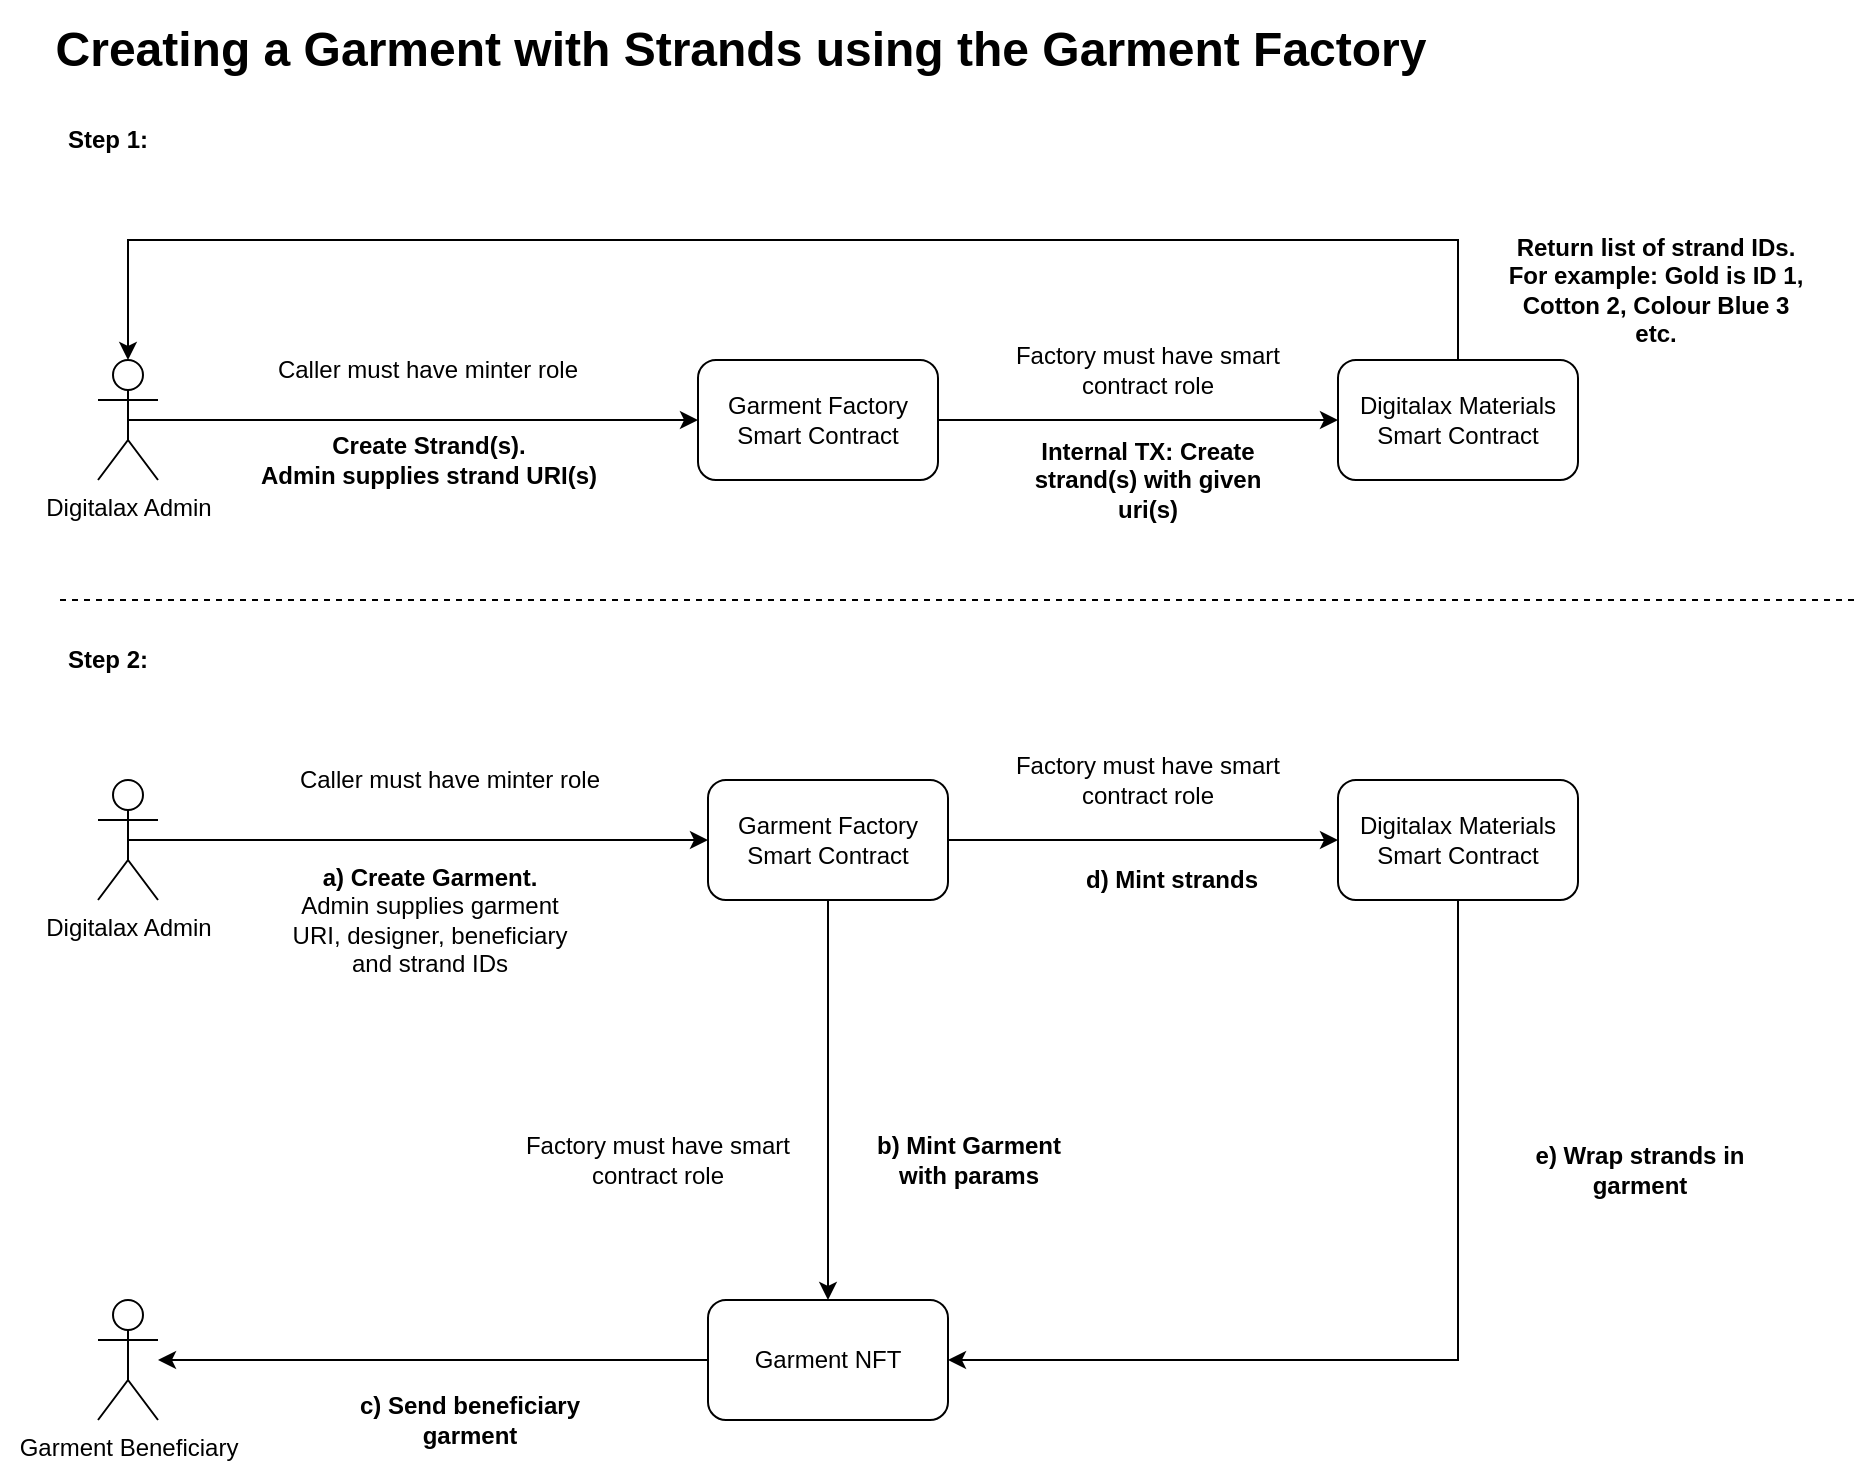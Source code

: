 <mxfile version="13.7.8" type="device"><diagram id="OTNvJ19EG3911doT3ZV4" name="Page-1"><mxGraphModel dx="1298" dy="754" grid="1" gridSize="10" guides="1" tooltips="1" connect="1" arrows="1" fold="1" page="1" pageScale="1" pageWidth="827" pageHeight="1169" math="0" shadow="0"><root><mxCell id="0"/><mxCell id="1" parent="0"/><mxCell id="_JQaatAqD7Fod4-l7G0W-2" value="Creating a Garment with Strands using the Garment Factory" style="text;strokeColor=none;fillColor=none;html=1;fontSize=24;fontStyle=1;verticalAlign=middle;align=center;" vertex="1" parent="1"><mxGeometry y="70" width="740" height="50" as="geometry"/></mxCell><mxCell id="_JQaatAqD7Fod4-l7G0W-6" style="edgeStyle=orthogonalEdgeStyle;rounded=0;orthogonalLoop=1;jettySize=auto;html=1;exitX=0.5;exitY=0.5;exitDx=0;exitDy=0;exitPerimeter=0;" edge="1" parent="1" source="_JQaatAqD7Fod4-l7G0W-3" target="_JQaatAqD7Fod4-l7G0W-4"><mxGeometry relative="1" as="geometry"/></mxCell><mxCell id="_JQaatAqD7Fod4-l7G0W-3" value="Digitalax Admin" style="shape=umlActor;verticalLabelPosition=bottom;verticalAlign=top;html=1;outlineConnect=0;" vertex="1" parent="1"><mxGeometry x="49" y="250" width="30" height="60" as="geometry"/></mxCell><mxCell id="_JQaatAqD7Fod4-l7G0W-9" style="edgeStyle=orthogonalEdgeStyle;rounded=0;orthogonalLoop=1;jettySize=auto;html=1;exitX=1;exitY=0.5;exitDx=0;exitDy=0;" edge="1" parent="1" source="_JQaatAqD7Fod4-l7G0W-4" target="_JQaatAqD7Fod4-l7G0W-8"><mxGeometry relative="1" as="geometry"/></mxCell><mxCell id="_JQaatAqD7Fod4-l7G0W-4" value="Garment Factory Smart Contract" style="rounded=1;whiteSpace=wrap;html=1;" vertex="1" parent="1"><mxGeometry x="349" y="250" width="120" height="60" as="geometry"/></mxCell><mxCell id="_JQaatAqD7Fod4-l7G0W-5" value="&lt;b&gt;Step 1:&lt;/b&gt;" style="text;html=1;strokeColor=none;fillColor=none;align=center;verticalAlign=middle;whiteSpace=wrap;rounded=0;" vertex="1" parent="1"><mxGeometry x="29" y="130" width="50" height="20" as="geometry"/></mxCell><mxCell id="_JQaatAqD7Fod4-l7G0W-7" value="&lt;b&gt;Create Strand(s).&lt;br&gt;Admin supplies strand URI(s)&lt;/b&gt;" style="text;html=1;align=center;verticalAlign=middle;resizable=0;points=[];autosize=1;" vertex="1" parent="1"><mxGeometry x="124" y="285" width="180" height="30" as="geometry"/></mxCell><mxCell id="_JQaatAqD7Fod4-l7G0W-15" style="edgeStyle=orthogonalEdgeStyle;rounded=0;orthogonalLoop=1;jettySize=auto;html=1;exitX=0.5;exitY=0;exitDx=0;exitDy=0;entryX=0.5;entryY=0;entryDx=0;entryDy=0;entryPerimeter=0;" edge="1" parent="1" source="_JQaatAqD7Fod4-l7G0W-8" target="_JQaatAqD7Fod4-l7G0W-3"><mxGeometry relative="1" as="geometry"><Array as="points"><mxPoint x="729" y="190"/><mxPoint x="64" y="190"/></Array></mxGeometry></mxCell><mxCell id="_JQaatAqD7Fod4-l7G0W-8" value="Digitalax Materials Smart Contract" style="rounded=1;whiteSpace=wrap;html=1;" vertex="1" parent="1"><mxGeometry x="669" y="250" width="120" height="60" as="geometry"/></mxCell><mxCell id="_JQaatAqD7Fod4-l7G0W-12" value="&lt;b&gt;Internal TX: Create strand(s) with given uri(s)&lt;/b&gt;" style="text;html=1;strokeColor=none;fillColor=none;align=center;verticalAlign=middle;whiteSpace=wrap;rounded=0;" vertex="1" parent="1"><mxGeometry x="509" y="285" width="130" height="50" as="geometry"/></mxCell><mxCell id="_JQaatAqD7Fod4-l7G0W-13" value="Caller must have minter role" style="text;html=1;strokeColor=none;fillColor=none;align=center;verticalAlign=middle;whiteSpace=wrap;rounded=0;" vertex="1" parent="1"><mxGeometry x="129" y="225" width="170" height="60" as="geometry"/></mxCell><mxCell id="_JQaatAqD7Fod4-l7G0W-14" value="Factory must have smart contract role" style="text;html=1;strokeColor=none;fillColor=none;align=center;verticalAlign=middle;whiteSpace=wrap;rounded=0;" vertex="1" parent="1"><mxGeometry x="489" y="225" width="170" height="60" as="geometry"/></mxCell><mxCell id="_JQaatAqD7Fod4-l7G0W-16" value="&lt;b&gt;Return list of strand IDs. For example: Gold is ID 1, Cotton 2, Colour Blue 3 etc.&lt;/b&gt;" style="text;html=1;strokeColor=none;fillColor=none;align=center;verticalAlign=middle;whiteSpace=wrap;rounded=0;" vertex="1" parent="1"><mxGeometry x="750" y="190" width="156" height="50" as="geometry"/></mxCell><mxCell id="_JQaatAqD7Fod4-l7G0W-17" value="&lt;b&gt;Step 2:&lt;/b&gt;" style="text;html=1;strokeColor=none;fillColor=none;align=center;verticalAlign=middle;whiteSpace=wrap;rounded=0;" vertex="1" parent="1"><mxGeometry x="29" y="390" width="50" height="20" as="geometry"/></mxCell><mxCell id="_JQaatAqD7Fod4-l7G0W-18" value="" style="endArrow=none;dashed=1;html=1;" edge="1" parent="1"><mxGeometry width="50" height="50" relative="1" as="geometry"><mxPoint x="30" y="370" as="sourcePoint"/><mxPoint x="930" y="370" as="targetPoint"/></mxGeometry></mxCell><mxCell id="_JQaatAqD7Fod4-l7G0W-21" style="edgeStyle=orthogonalEdgeStyle;rounded=0;orthogonalLoop=1;jettySize=auto;html=1;exitX=0.5;exitY=0.5;exitDx=0;exitDy=0;exitPerimeter=0;entryX=0;entryY=0.5;entryDx=0;entryDy=0;" edge="1" parent="1" source="_JQaatAqD7Fod4-l7G0W-19" target="_JQaatAqD7Fod4-l7G0W-20"><mxGeometry relative="1" as="geometry"/></mxCell><mxCell id="_JQaatAqD7Fod4-l7G0W-19" value="Digitalax Admin" style="shape=umlActor;verticalLabelPosition=bottom;verticalAlign=top;html=1;outlineConnect=0;" vertex="1" parent="1"><mxGeometry x="49" y="460" width="30" height="60" as="geometry"/></mxCell><mxCell id="_JQaatAqD7Fod4-l7G0W-25" style="edgeStyle=orthogonalEdgeStyle;rounded=0;orthogonalLoop=1;jettySize=auto;html=1;exitX=0.5;exitY=1;exitDx=0;exitDy=0;entryX=0.5;entryY=0;entryDx=0;entryDy=0;" edge="1" parent="1" source="_JQaatAqD7Fod4-l7G0W-20" target="_JQaatAqD7Fod4-l7G0W-23"><mxGeometry relative="1" as="geometry"/></mxCell><mxCell id="_JQaatAqD7Fod4-l7G0W-30" style="edgeStyle=orthogonalEdgeStyle;rounded=0;orthogonalLoop=1;jettySize=auto;html=1;exitX=1;exitY=0.5;exitDx=0;exitDy=0;entryX=0;entryY=0.5;entryDx=0;entryDy=0;" edge="1" parent="1" source="_JQaatAqD7Fod4-l7G0W-20" target="_JQaatAqD7Fod4-l7G0W-24"><mxGeometry relative="1" as="geometry"/></mxCell><mxCell id="_JQaatAqD7Fod4-l7G0W-20" value="Garment Factory Smart Contract" style="rounded=1;whiteSpace=wrap;html=1;" vertex="1" parent="1"><mxGeometry x="354" y="460" width="120" height="60" as="geometry"/></mxCell><mxCell id="_JQaatAqD7Fod4-l7G0W-22" value="&lt;b&gt;a) Create Garment.&lt;/b&gt;&lt;br&gt;Admin supplies garment URI, designer, beneficiary and strand IDs" style="text;html=1;strokeColor=none;fillColor=none;align=center;verticalAlign=middle;whiteSpace=wrap;rounded=0;" vertex="1" parent="1"><mxGeometry x="140" y="500" width="150" height="60" as="geometry"/></mxCell><mxCell id="_JQaatAqD7Fod4-l7G0W-28" style="edgeStyle=orthogonalEdgeStyle;rounded=0;orthogonalLoop=1;jettySize=auto;html=1;exitX=0;exitY=0.5;exitDx=0;exitDy=0;" edge="1" parent="1" source="_JQaatAqD7Fod4-l7G0W-23" target="_JQaatAqD7Fod4-l7G0W-27"><mxGeometry relative="1" as="geometry"/></mxCell><mxCell id="_JQaatAqD7Fod4-l7G0W-23" value="Garment NFT" style="rounded=1;whiteSpace=wrap;html=1;" vertex="1" parent="1"><mxGeometry x="354" y="720" width="120" height="60" as="geometry"/></mxCell><mxCell id="_JQaatAqD7Fod4-l7G0W-32" style="edgeStyle=orthogonalEdgeStyle;rounded=0;orthogonalLoop=1;jettySize=auto;html=1;exitX=0.5;exitY=1;exitDx=0;exitDy=0;entryX=1;entryY=0.5;entryDx=0;entryDy=0;" edge="1" parent="1" source="_JQaatAqD7Fod4-l7G0W-24" target="_JQaatAqD7Fod4-l7G0W-23"><mxGeometry relative="1" as="geometry"/></mxCell><mxCell id="_JQaatAqD7Fod4-l7G0W-24" value="Digitalax Materials Smart Contract" style="rounded=1;whiteSpace=wrap;html=1;" vertex="1" parent="1"><mxGeometry x="669" y="460" width="120" height="60" as="geometry"/></mxCell><mxCell id="_JQaatAqD7Fod4-l7G0W-26" value="&lt;b&gt;b) Mint Garment with params&lt;/b&gt;" style="text;html=1;strokeColor=none;fillColor=none;align=center;verticalAlign=middle;whiteSpace=wrap;rounded=0;" vertex="1" parent="1"><mxGeometry x="429" y="620" width="111" height="60" as="geometry"/></mxCell><mxCell id="_JQaatAqD7Fod4-l7G0W-27" value="Garment Beneficiary" style="shape=umlActor;verticalLabelPosition=bottom;verticalAlign=top;html=1;outlineConnect=0;" vertex="1" parent="1"><mxGeometry x="49" y="720" width="30" height="60" as="geometry"/></mxCell><mxCell id="_JQaatAqD7Fod4-l7G0W-29" value="&lt;b&gt;c) Send beneficiary garment&lt;/b&gt;" style="text;html=1;strokeColor=none;fillColor=none;align=center;verticalAlign=middle;whiteSpace=wrap;rounded=0;" vertex="1" parent="1"><mxGeometry x="160" y="760" width="150" height="40" as="geometry"/></mxCell><mxCell id="_JQaatAqD7Fod4-l7G0W-31" value="&lt;b&gt;d) Mint strands&lt;/b&gt;" style="text;html=1;strokeColor=none;fillColor=none;align=center;verticalAlign=middle;whiteSpace=wrap;rounded=0;" vertex="1" parent="1"><mxGeometry x="533" y="500" width="106" height="20" as="geometry"/></mxCell><mxCell id="_JQaatAqD7Fod4-l7G0W-33" value="&lt;b&gt;e) Wrap strands in garment&lt;/b&gt;" style="text;html=1;strokeColor=none;fillColor=none;align=center;verticalAlign=middle;whiteSpace=wrap;rounded=0;" vertex="1" parent="1"><mxGeometry x="750" y="630" width="140" height="50" as="geometry"/></mxCell><mxCell id="_JQaatAqD7Fod4-l7G0W-34" value="Caller must have minter role" style="text;html=1;strokeColor=none;fillColor=none;align=center;verticalAlign=middle;whiteSpace=wrap;rounded=0;" vertex="1" parent="1"><mxGeometry x="140" y="430" width="170" height="60" as="geometry"/></mxCell><mxCell id="_JQaatAqD7Fod4-l7G0W-35" value="Factory must have smart contract role" style="text;html=1;strokeColor=none;fillColor=none;align=center;verticalAlign=middle;whiteSpace=wrap;rounded=0;" vertex="1" parent="1"><mxGeometry x="489" y="430" width="170" height="60" as="geometry"/></mxCell><mxCell id="_JQaatAqD7Fod4-l7G0W-36" value="Factory must have smart contract role" style="text;html=1;strokeColor=none;fillColor=none;align=center;verticalAlign=middle;whiteSpace=wrap;rounded=0;" vertex="1" parent="1"><mxGeometry x="244" y="620" width="170" height="60" as="geometry"/></mxCell></root></mxGraphModel></diagram></mxfile>